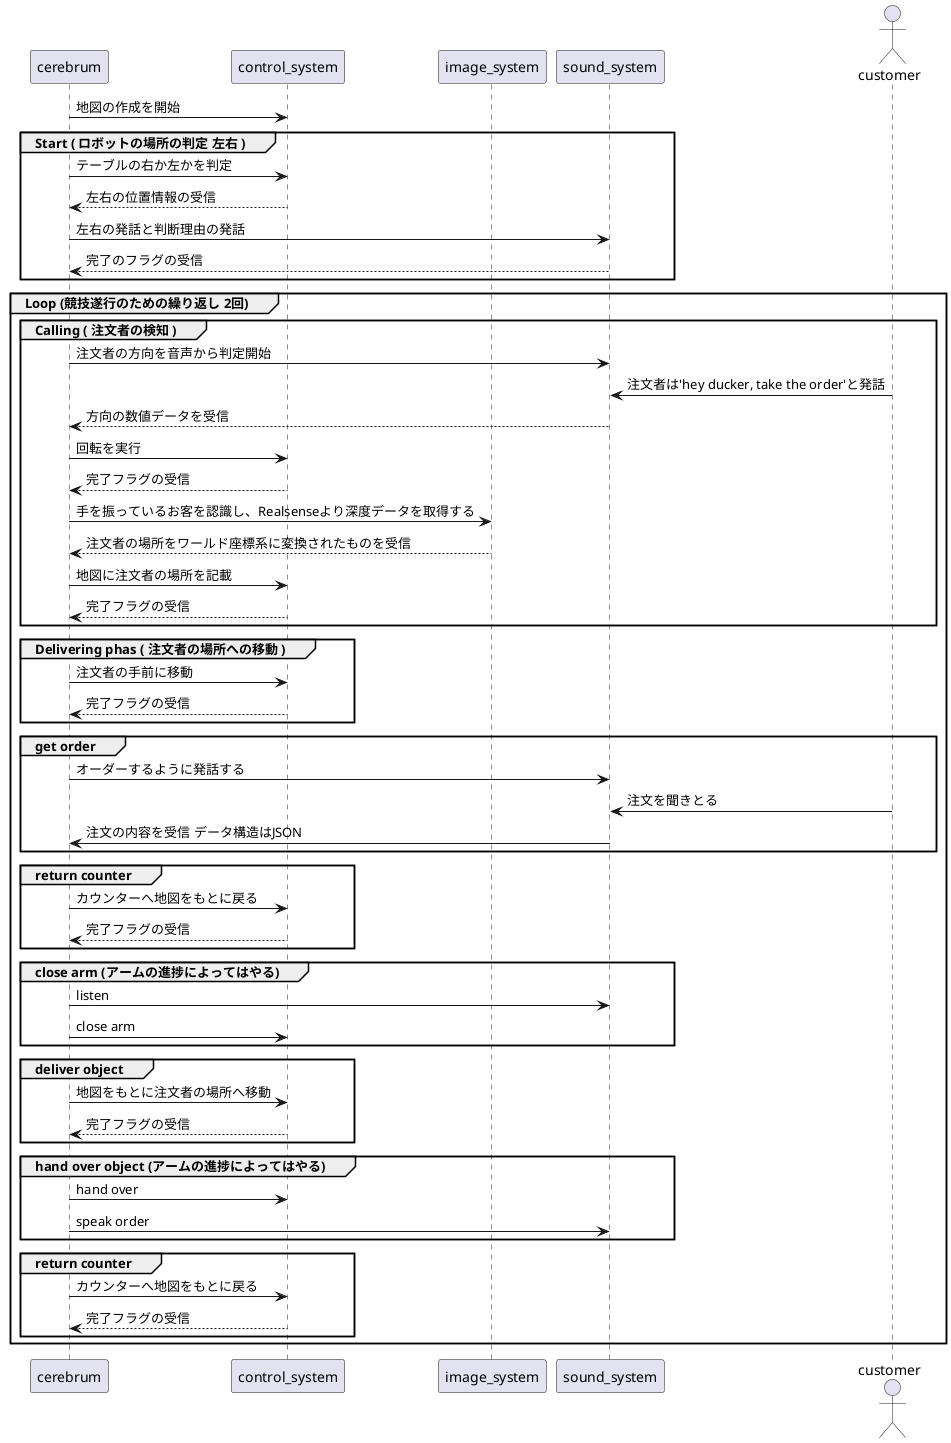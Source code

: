 @startuml

participant cerebrum
participant control_system
participant image_system
participant sound_system
actor customer


cerebrum -> control_system: 地図の作成を開始

group Start ( ロボットの場所の判定 左右 )
    cerebrum -> control_system: テーブルの右か左かを判定
    control_system --> cerebrum: 左右の位置情報の受信
    cerebrum -> sound_system: 左右の発話と判断理由の発話
    sound_system --> cerebrum: 完了のフラグの受信
end

group Loop (競技遂行のための繰り返し 2回)

    group Calling ( 注文者の検知 )
        cerebrum -> sound_system: 注文者の方向を音声から判定開始
        customer -> sound_system: 注文者は'hey ducker, take the order'と発話
        sound_system --> cerebrum: 方向の数値データを受信
        cerebrum -> control_system: 回転を実行
        control_system --> cerebrum: 完了フラグの受信
        cerebrum -> image_system: 手を振っているお客を認識し、Realsenseより深度データを取得する
        image_system --> cerebrum: 注文者の場所をワールド座標系に変換されたものを受信
        cerebrum -> control_system: 地図に注文者の場所を記載
        control_system --> cerebrum: 完了フラグの受信
    end
    
    group Delivering phas ( 注文者の場所への移動 )
        cerebrum -> control_system: 注文者の手前に移動
        control_system --> cerebrum: 完了フラグの受信
    end
    
    group get order
        cerebrum -> sound_system: オーダーするように発話する
        customer -> sound_system: 注文を聞きとる
        sound_system -> cerebrum: 注文の内容を受信 データ構造はJSON
    end
    
    group return counter
        cerebrum -> control_system: カウンターへ地図をもとに戻る
        control_system --> cerebrum: 完了フラグの受信
    end
    
    group close arm (アームの進捗によってはやる)
        cerebrum ->sound_system : listen
        cerebrum ->control_system : close arm
    end
    
    group deliver object
        cerebrum -> control_system: 地図をもとに注文者の場所へ移動
        control_system --> cerebrum: 完了フラグの受信
    end
    
    group hand over object (アームの進捗によってはやる)
        cerebrum -> control_system : hand over
        cerebrum -> sound_system : speak order 
    end
    
    group return counter
        cerebrum -> control_system: カウンターへ地図をもとに戻る
        control_system --> cerebrum: 完了フラグの受信
    end

end

@enduml
